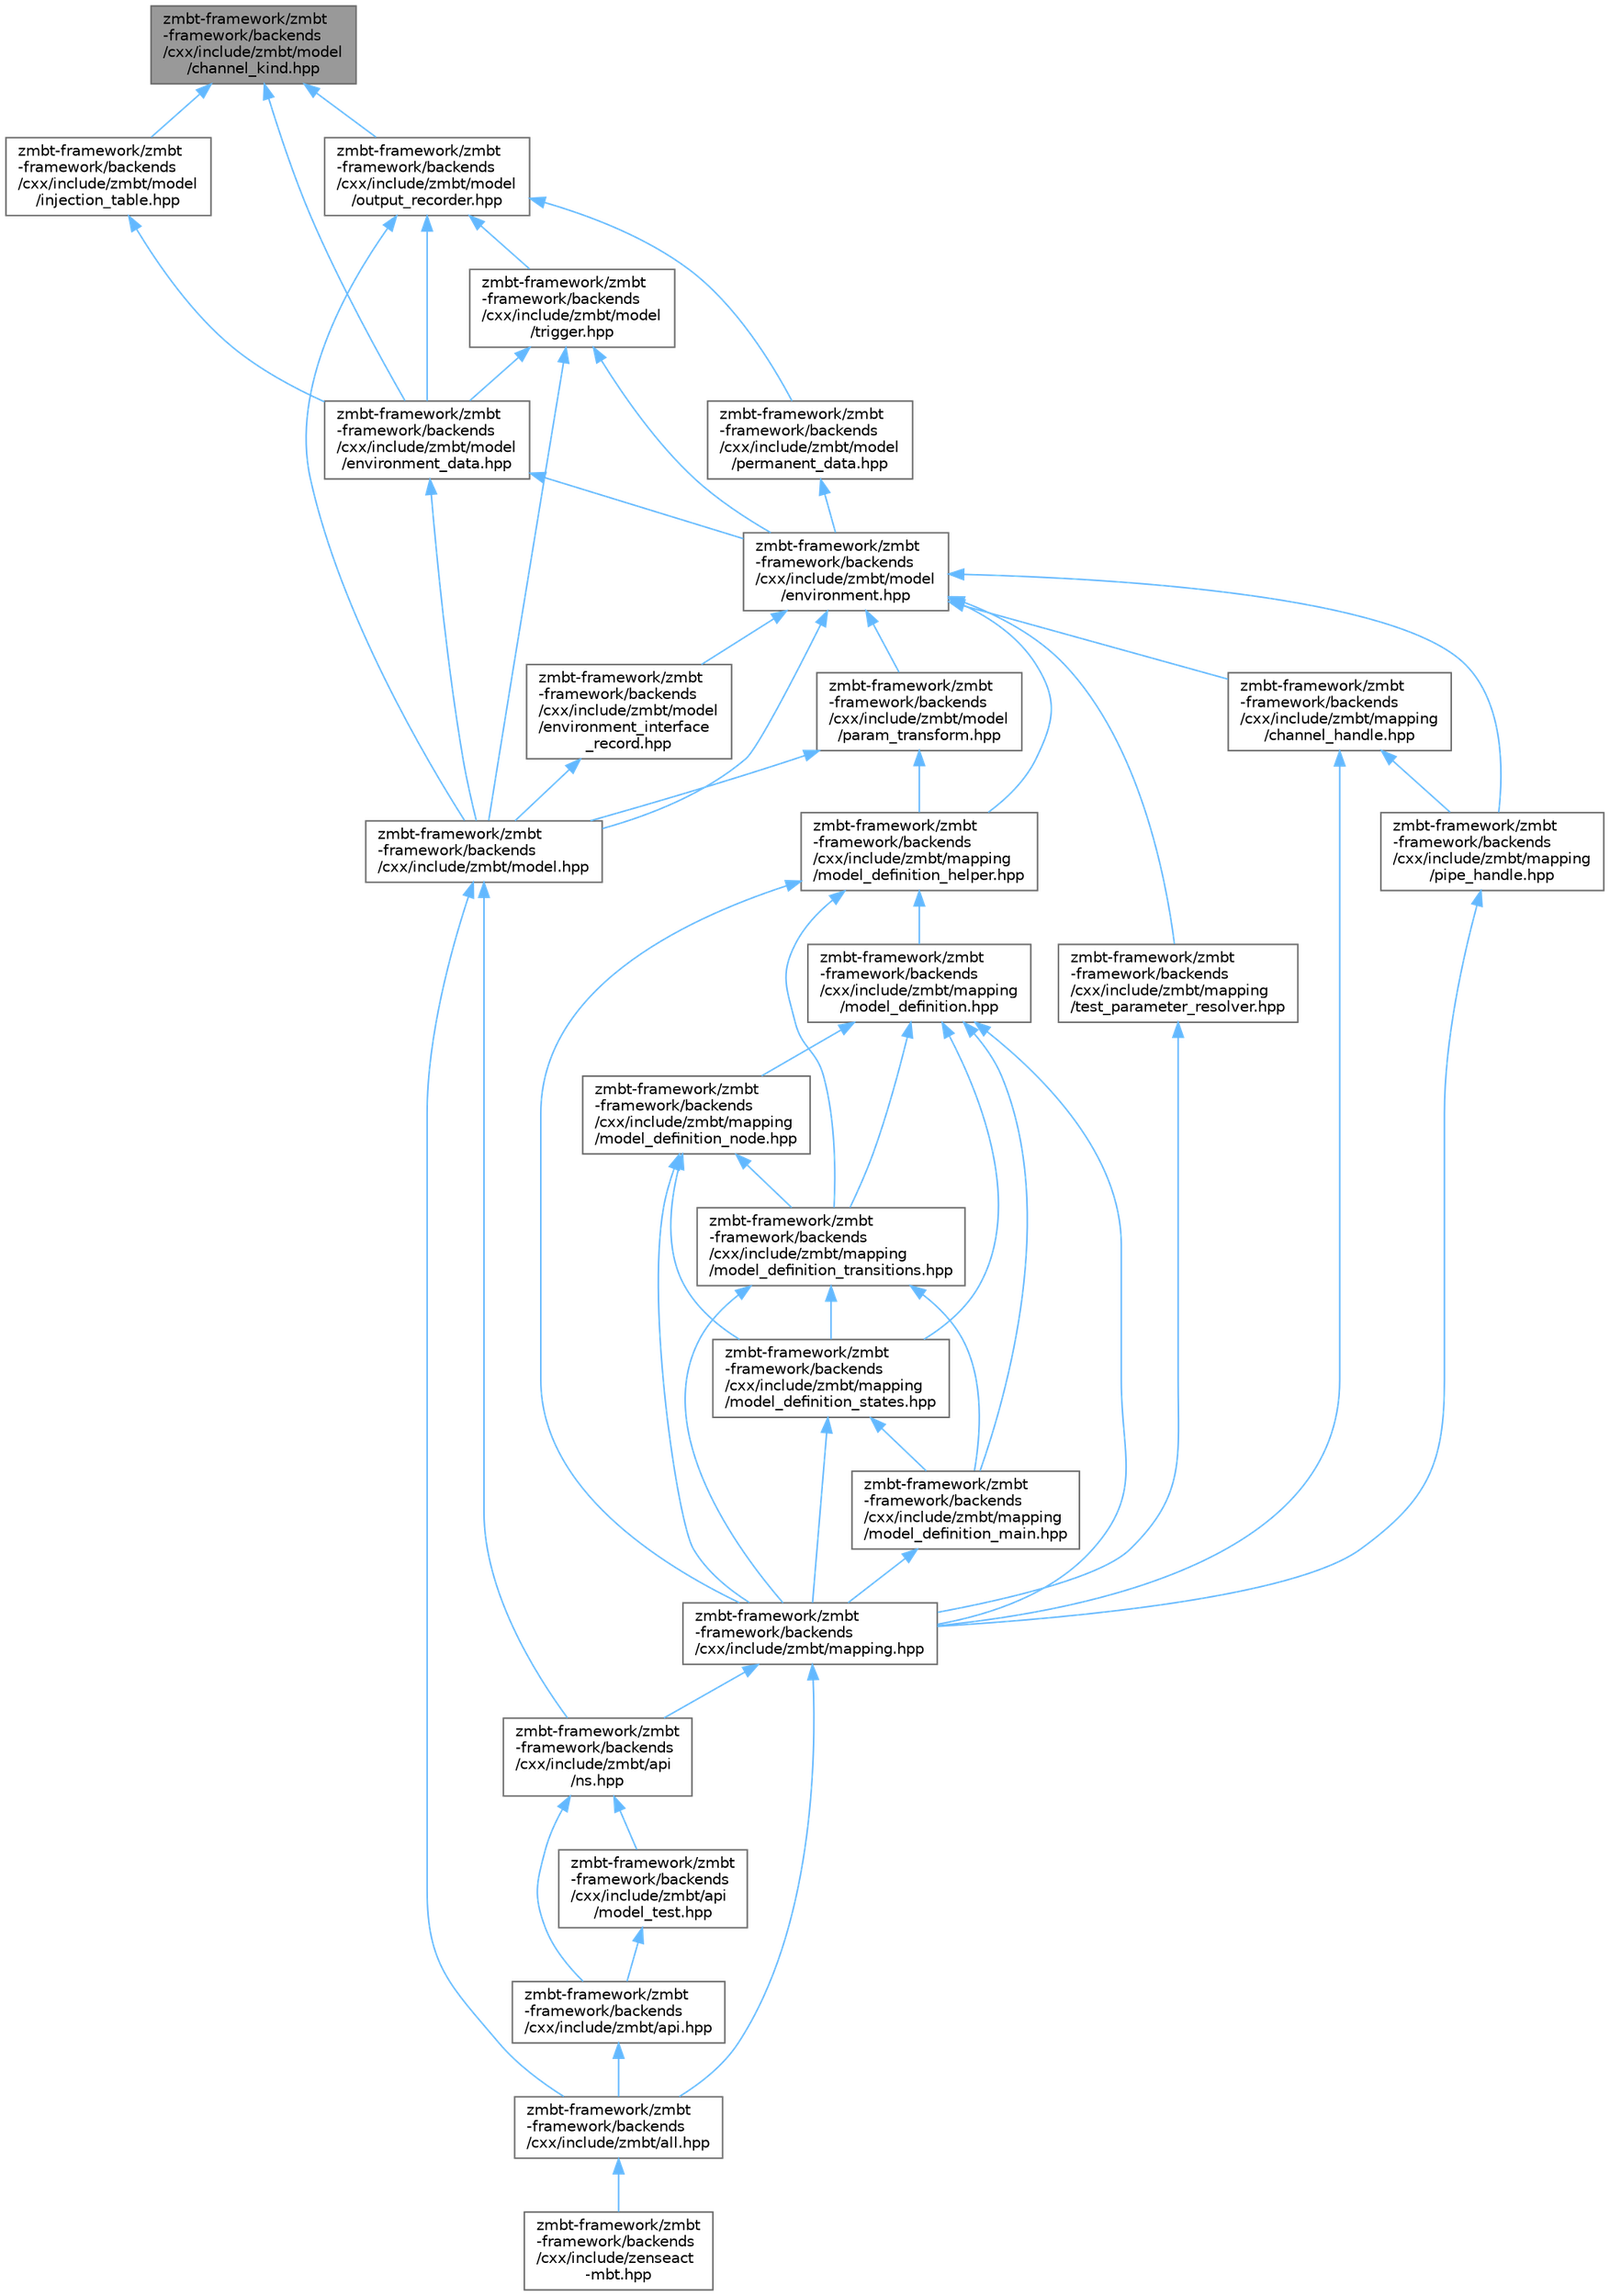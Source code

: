 digraph "zmbt-framework/zmbt-framework/backends/cxx/include/zmbt/model/channel_kind.hpp"
{
 // LATEX_PDF_SIZE
  bgcolor="transparent";
  edge [fontname=Helvetica,fontsize=10,labelfontname=Helvetica,labelfontsize=10];
  node [fontname=Helvetica,fontsize=10,shape=box,height=0.2,width=0.4];
  Node1 [id="Node000001",label="zmbt-framework/zmbt\l-framework/backends\l/cxx/include/zmbt/model\l/channel_kind.hpp",height=0.2,width=0.4,color="gray40", fillcolor="grey60", style="filled", fontcolor="black",tooltip=" "];
  Node1 -> Node2 [id="edge1_Node000001_Node000002",dir="back",color="steelblue1",style="solid",tooltip=" "];
  Node2 [id="Node000002",label="zmbt-framework/zmbt\l-framework/backends\l/cxx/include/zmbt/model\l/environment_data.hpp",height=0.2,width=0.4,color="grey40", fillcolor="white", style="filled",URL="$environment__data_8hpp.html",tooltip=" "];
  Node2 -> Node3 [id="edge2_Node000002_Node000003",dir="back",color="steelblue1",style="solid",tooltip=" "];
  Node3 [id="Node000003",label="zmbt-framework/zmbt\l-framework/backends\l/cxx/include/zmbt/model.hpp",height=0.2,width=0.4,color="grey40", fillcolor="white", style="filled",URL="$model_8hpp.html",tooltip=" "];
  Node3 -> Node4 [id="edge3_Node000003_Node000004",dir="back",color="steelblue1",style="solid",tooltip=" "];
  Node4 [id="Node000004",label="zmbt-framework/zmbt\l-framework/backends\l/cxx/include/zmbt/all.hpp",height=0.2,width=0.4,color="grey40", fillcolor="white", style="filled",URL="$all_8hpp.html",tooltip=" "];
  Node4 -> Node5 [id="edge4_Node000004_Node000005",dir="back",color="steelblue1",style="solid",tooltip=" "];
  Node5 [id="Node000005",label="zmbt-framework/zmbt\l-framework/backends\l/cxx/include/zenseact\l-mbt.hpp",height=0.2,width=0.4,color="grey40", fillcolor="white", style="filled",URL="$zenseact-mbt_8hpp.html",tooltip=" "];
  Node3 -> Node6 [id="edge5_Node000003_Node000006",dir="back",color="steelblue1",style="solid",tooltip=" "];
  Node6 [id="Node000006",label="zmbt-framework/zmbt\l-framework/backends\l/cxx/include/zmbt/api\l/ns.hpp",height=0.2,width=0.4,color="grey40", fillcolor="white", style="filled",URL="$ns_8hpp.html",tooltip=" "];
  Node6 -> Node7 [id="edge6_Node000006_Node000007",dir="back",color="steelblue1",style="solid",tooltip=" "];
  Node7 [id="Node000007",label="zmbt-framework/zmbt\l-framework/backends\l/cxx/include/zmbt/api.hpp",height=0.2,width=0.4,color="grey40", fillcolor="white", style="filled",URL="$api_8hpp.html",tooltip=" "];
  Node7 -> Node4 [id="edge7_Node000007_Node000004",dir="back",color="steelblue1",style="solid",tooltip=" "];
  Node6 -> Node8 [id="edge8_Node000006_Node000008",dir="back",color="steelblue1",style="solid",tooltip=" "];
  Node8 [id="Node000008",label="zmbt-framework/zmbt\l-framework/backends\l/cxx/include/zmbt/api\l/model_test.hpp",height=0.2,width=0.4,color="grey40", fillcolor="white", style="filled",URL="$model__test_8hpp.html",tooltip=" "];
  Node8 -> Node7 [id="edge9_Node000008_Node000007",dir="back",color="steelblue1",style="solid",tooltip=" "];
  Node2 -> Node9 [id="edge10_Node000002_Node000009",dir="back",color="steelblue1",style="solid",tooltip=" "];
  Node9 [id="Node000009",label="zmbt-framework/zmbt\l-framework/backends\l/cxx/include/zmbt/model\l/environment.hpp",height=0.2,width=0.4,color="grey40", fillcolor="white", style="filled",URL="$environment_8hpp.html",tooltip=" "];
  Node9 -> Node10 [id="edge11_Node000009_Node000010",dir="back",color="steelblue1",style="solid",tooltip=" "];
  Node10 [id="Node000010",label="zmbt-framework/zmbt\l-framework/backends\l/cxx/include/zmbt/mapping\l/channel_handle.hpp",height=0.2,width=0.4,color="grey40", fillcolor="white", style="filled",URL="$channel__handle_8hpp.html",tooltip=" "];
  Node10 -> Node11 [id="edge12_Node000010_Node000011",dir="back",color="steelblue1",style="solid",tooltip=" "];
  Node11 [id="Node000011",label="zmbt-framework/zmbt\l-framework/backends\l/cxx/include/zmbt/mapping.hpp",height=0.2,width=0.4,color="grey40", fillcolor="white", style="filled",URL="$mapping_8hpp.html",tooltip=" "];
  Node11 -> Node4 [id="edge13_Node000011_Node000004",dir="back",color="steelblue1",style="solid",tooltip=" "];
  Node11 -> Node6 [id="edge14_Node000011_Node000006",dir="back",color="steelblue1",style="solid",tooltip=" "];
  Node10 -> Node12 [id="edge15_Node000010_Node000012",dir="back",color="steelblue1",style="solid",tooltip=" "];
  Node12 [id="Node000012",label="zmbt-framework/zmbt\l-framework/backends\l/cxx/include/zmbt/mapping\l/pipe_handle.hpp",height=0.2,width=0.4,color="grey40", fillcolor="white", style="filled",URL="$pipe__handle_8hpp.html",tooltip=" "];
  Node12 -> Node11 [id="edge16_Node000012_Node000011",dir="back",color="steelblue1",style="solid",tooltip=" "];
  Node9 -> Node13 [id="edge17_Node000009_Node000013",dir="back",color="steelblue1",style="solid",tooltip=" "];
  Node13 [id="Node000013",label="zmbt-framework/zmbt\l-framework/backends\l/cxx/include/zmbt/mapping\l/model_definition_helper.hpp",height=0.2,width=0.4,color="grey40", fillcolor="white", style="filled",URL="$model__definition__helper_8hpp.html",tooltip=" "];
  Node13 -> Node11 [id="edge18_Node000013_Node000011",dir="back",color="steelblue1",style="solid",tooltip=" "];
  Node13 -> Node14 [id="edge19_Node000013_Node000014",dir="back",color="steelblue1",style="solid",tooltip=" "];
  Node14 [id="Node000014",label="zmbt-framework/zmbt\l-framework/backends\l/cxx/include/zmbt/mapping\l/model_definition.hpp",height=0.2,width=0.4,color="grey40", fillcolor="white", style="filled",URL="$model__definition_8hpp.html",tooltip=" "];
  Node14 -> Node11 [id="edge20_Node000014_Node000011",dir="back",color="steelblue1",style="solid",tooltip=" "];
  Node14 -> Node15 [id="edge21_Node000014_Node000015",dir="back",color="steelblue1",style="solid",tooltip=" "];
  Node15 [id="Node000015",label="zmbt-framework/zmbt\l-framework/backends\l/cxx/include/zmbt/mapping\l/model_definition_main.hpp",height=0.2,width=0.4,color="grey40", fillcolor="white", style="filled",URL="$model__definition__main_8hpp.html",tooltip=" "];
  Node15 -> Node11 [id="edge22_Node000015_Node000011",dir="back",color="steelblue1",style="solid",tooltip=" "];
  Node14 -> Node16 [id="edge23_Node000014_Node000016",dir="back",color="steelblue1",style="solid",tooltip=" "];
  Node16 [id="Node000016",label="zmbt-framework/zmbt\l-framework/backends\l/cxx/include/zmbt/mapping\l/model_definition_node.hpp",height=0.2,width=0.4,color="grey40", fillcolor="white", style="filled",URL="$model__definition__node_8hpp.html",tooltip=" "];
  Node16 -> Node11 [id="edge24_Node000016_Node000011",dir="back",color="steelblue1",style="solid",tooltip=" "];
  Node16 -> Node17 [id="edge25_Node000016_Node000017",dir="back",color="steelblue1",style="solid",tooltip=" "];
  Node17 [id="Node000017",label="zmbt-framework/zmbt\l-framework/backends\l/cxx/include/zmbt/mapping\l/model_definition_states.hpp",height=0.2,width=0.4,color="grey40", fillcolor="white", style="filled",URL="$model__definition__states_8hpp.html",tooltip=" "];
  Node17 -> Node11 [id="edge26_Node000017_Node000011",dir="back",color="steelblue1",style="solid",tooltip=" "];
  Node17 -> Node15 [id="edge27_Node000017_Node000015",dir="back",color="steelblue1",style="solid",tooltip=" "];
  Node16 -> Node18 [id="edge28_Node000016_Node000018",dir="back",color="steelblue1",style="solid",tooltip=" "];
  Node18 [id="Node000018",label="zmbt-framework/zmbt\l-framework/backends\l/cxx/include/zmbt/mapping\l/model_definition_transitions.hpp",height=0.2,width=0.4,color="grey40", fillcolor="white", style="filled",URL="$model__definition__transitions_8hpp.html",tooltip=" "];
  Node18 -> Node11 [id="edge29_Node000018_Node000011",dir="back",color="steelblue1",style="solid",tooltip=" "];
  Node18 -> Node15 [id="edge30_Node000018_Node000015",dir="back",color="steelblue1",style="solid",tooltip=" "];
  Node18 -> Node17 [id="edge31_Node000018_Node000017",dir="back",color="steelblue1",style="solid",tooltip=" "];
  Node14 -> Node17 [id="edge32_Node000014_Node000017",dir="back",color="steelblue1",style="solid",tooltip=" "];
  Node14 -> Node18 [id="edge33_Node000014_Node000018",dir="back",color="steelblue1",style="solid",tooltip=" "];
  Node13 -> Node18 [id="edge34_Node000013_Node000018",dir="back",color="steelblue1",style="solid",tooltip=" "];
  Node9 -> Node12 [id="edge35_Node000009_Node000012",dir="back",color="steelblue1",style="solid",tooltip=" "];
  Node9 -> Node19 [id="edge36_Node000009_Node000019",dir="back",color="steelblue1",style="solid",tooltip=" "];
  Node19 [id="Node000019",label="zmbt-framework/zmbt\l-framework/backends\l/cxx/include/zmbt/mapping\l/test_parameter_resolver.hpp",height=0.2,width=0.4,color="grey40", fillcolor="white", style="filled",URL="$test__parameter__resolver_8hpp.html",tooltip=" "];
  Node19 -> Node11 [id="edge37_Node000019_Node000011",dir="back",color="steelblue1",style="solid",tooltip=" "];
  Node9 -> Node3 [id="edge38_Node000009_Node000003",dir="back",color="steelblue1",style="solid",tooltip=" "];
  Node9 -> Node20 [id="edge39_Node000009_Node000020",dir="back",color="steelblue1",style="solid",tooltip=" "];
  Node20 [id="Node000020",label="zmbt-framework/zmbt\l-framework/backends\l/cxx/include/zmbt/model\l/environment_interface\l_record.hpp",height=0.2,width=0.4,color="grey40", fillcolor="white", style="filled",URL="$environment__interface__record_8hpp.html",tooltip=" "];
  Node20 -> Node3 [id="edge40_Node000020_Node000003",dir="back",color="steelblue1",style="solid",tooltip=" "];
  Node9 -> Node21 [id="edge41_Node000009_Node000021",dir="back",color="steelblue1",style="solid",tooltip=" "];
  Node21 [id="Node000021",label="zmbt-framework/zmbt\l-framework/backends\l/cxx/include/zmbt/model\l/param_transform.hpp",height=0.2,width=0.4,color="grey40", fillcolor="white", style="filled",URL="$param__transform_8hpp.html",tooltip=" "];
  Node21 -> Node13 [id="edge42_Node000021_Node000013",dir="back",color="steelblue1",style="solid",tooltip=" "];
  Node21 -> Node3 [id="edge43_Node000021_Node000003",dir="back",color="steelblue1",style="solid",tooltip=" "];
  Node1 -> Node22 [id="edge44_Node000001_Node000022",dir="back",color="steelblue1",style="solid",tooltip=" "];
  Node22 [id="Node000022",label="zmbt-framework/zmbt\l-framework/backends\l/cxx/include/zmbt/model\l/injection_table.hpp",height=0.2,width=0.4,color="grey40", fillcolor="white", style="filled",URL="$injection__table_8hpp.html",tooltip=" "];
  Node22 -> Node2 [id="edge45_Node000022_Node000002",dir="back",color="steelblue1",style="solid",tooltip=" "];
  Node1 -> Node23 [id="edge46_Node000001_Node000023",dir="back",color="steelblue1",style="solid",tooltip=" "];
  Node23 [id="Node000023",label="zmbt-framework/zmbt\l-framework/backends\l/cxx/include/zmbt/model\l/output_recorder.hpp",height=0.2,width=0.4,color="grey40", fillcolor="white", style="filled",URL="$output__recorder_8hpp.html",tooltip=" "];
  Node23 -> Node3 [id="edge47_Node000023_Node000003",dir="back",color="steelblue1",style="solid",tooltip=" "];
  Node23 -> Node2 [id="edge48_Node000023_Node000002",dir="back",color="steelblue1",style="solid",tooltip=" "];
  Node23 -> Node24 [id="edge49_Node000023_Node000024",dir="back",color="steelblue1",style="solid",tooltip=" "];
  Node24 [id="Node000024",label="zmbt-framework/zmbt\l-framework/backends\l/cxx/include/zmbt/model\l/permanent_data.hpp",height=0.2,width=0.4,color="grey40", fillcolor="white", style="filled",URL="$permanent__data_8hpp.html",tooltip=" "];
  Node24 -> Node9 [id="edge50_Node000024_Node000009",dir="back",color="steelblue1",style="solid",tooltip=" "];
  Node23 -> Node25 [id="edge51_Node000023_Node000025",dir="back",color="steelblue1",style="solid",tooltip=" "];
  Node25 [id="Node000025",label="zmbt-framework/zmbt\l-framework/backends\l/cxx/include/zmbt/model\l/trigger.hpp",height=0.2,width=0.4,color="grey40", fillcolor="white", style="filled",URL="$trigger_8hpp.html",tooltip=" "];
  Node25 -> Node3 [id="edge52_Node000025_Node000003",dir="back",color="steelblue1",style="solid",tooltip=" "];
  Node25 -> Node9 [id="edge53_Node000025_Node000009",dir="back",color="steelblue1",style="solid",tooltip=" "];
  Node25 -> Node2 [id="edge54_Node000025_Node000002",dir="back",color="steelblue1",style="solid",tooltip=" "];
}
